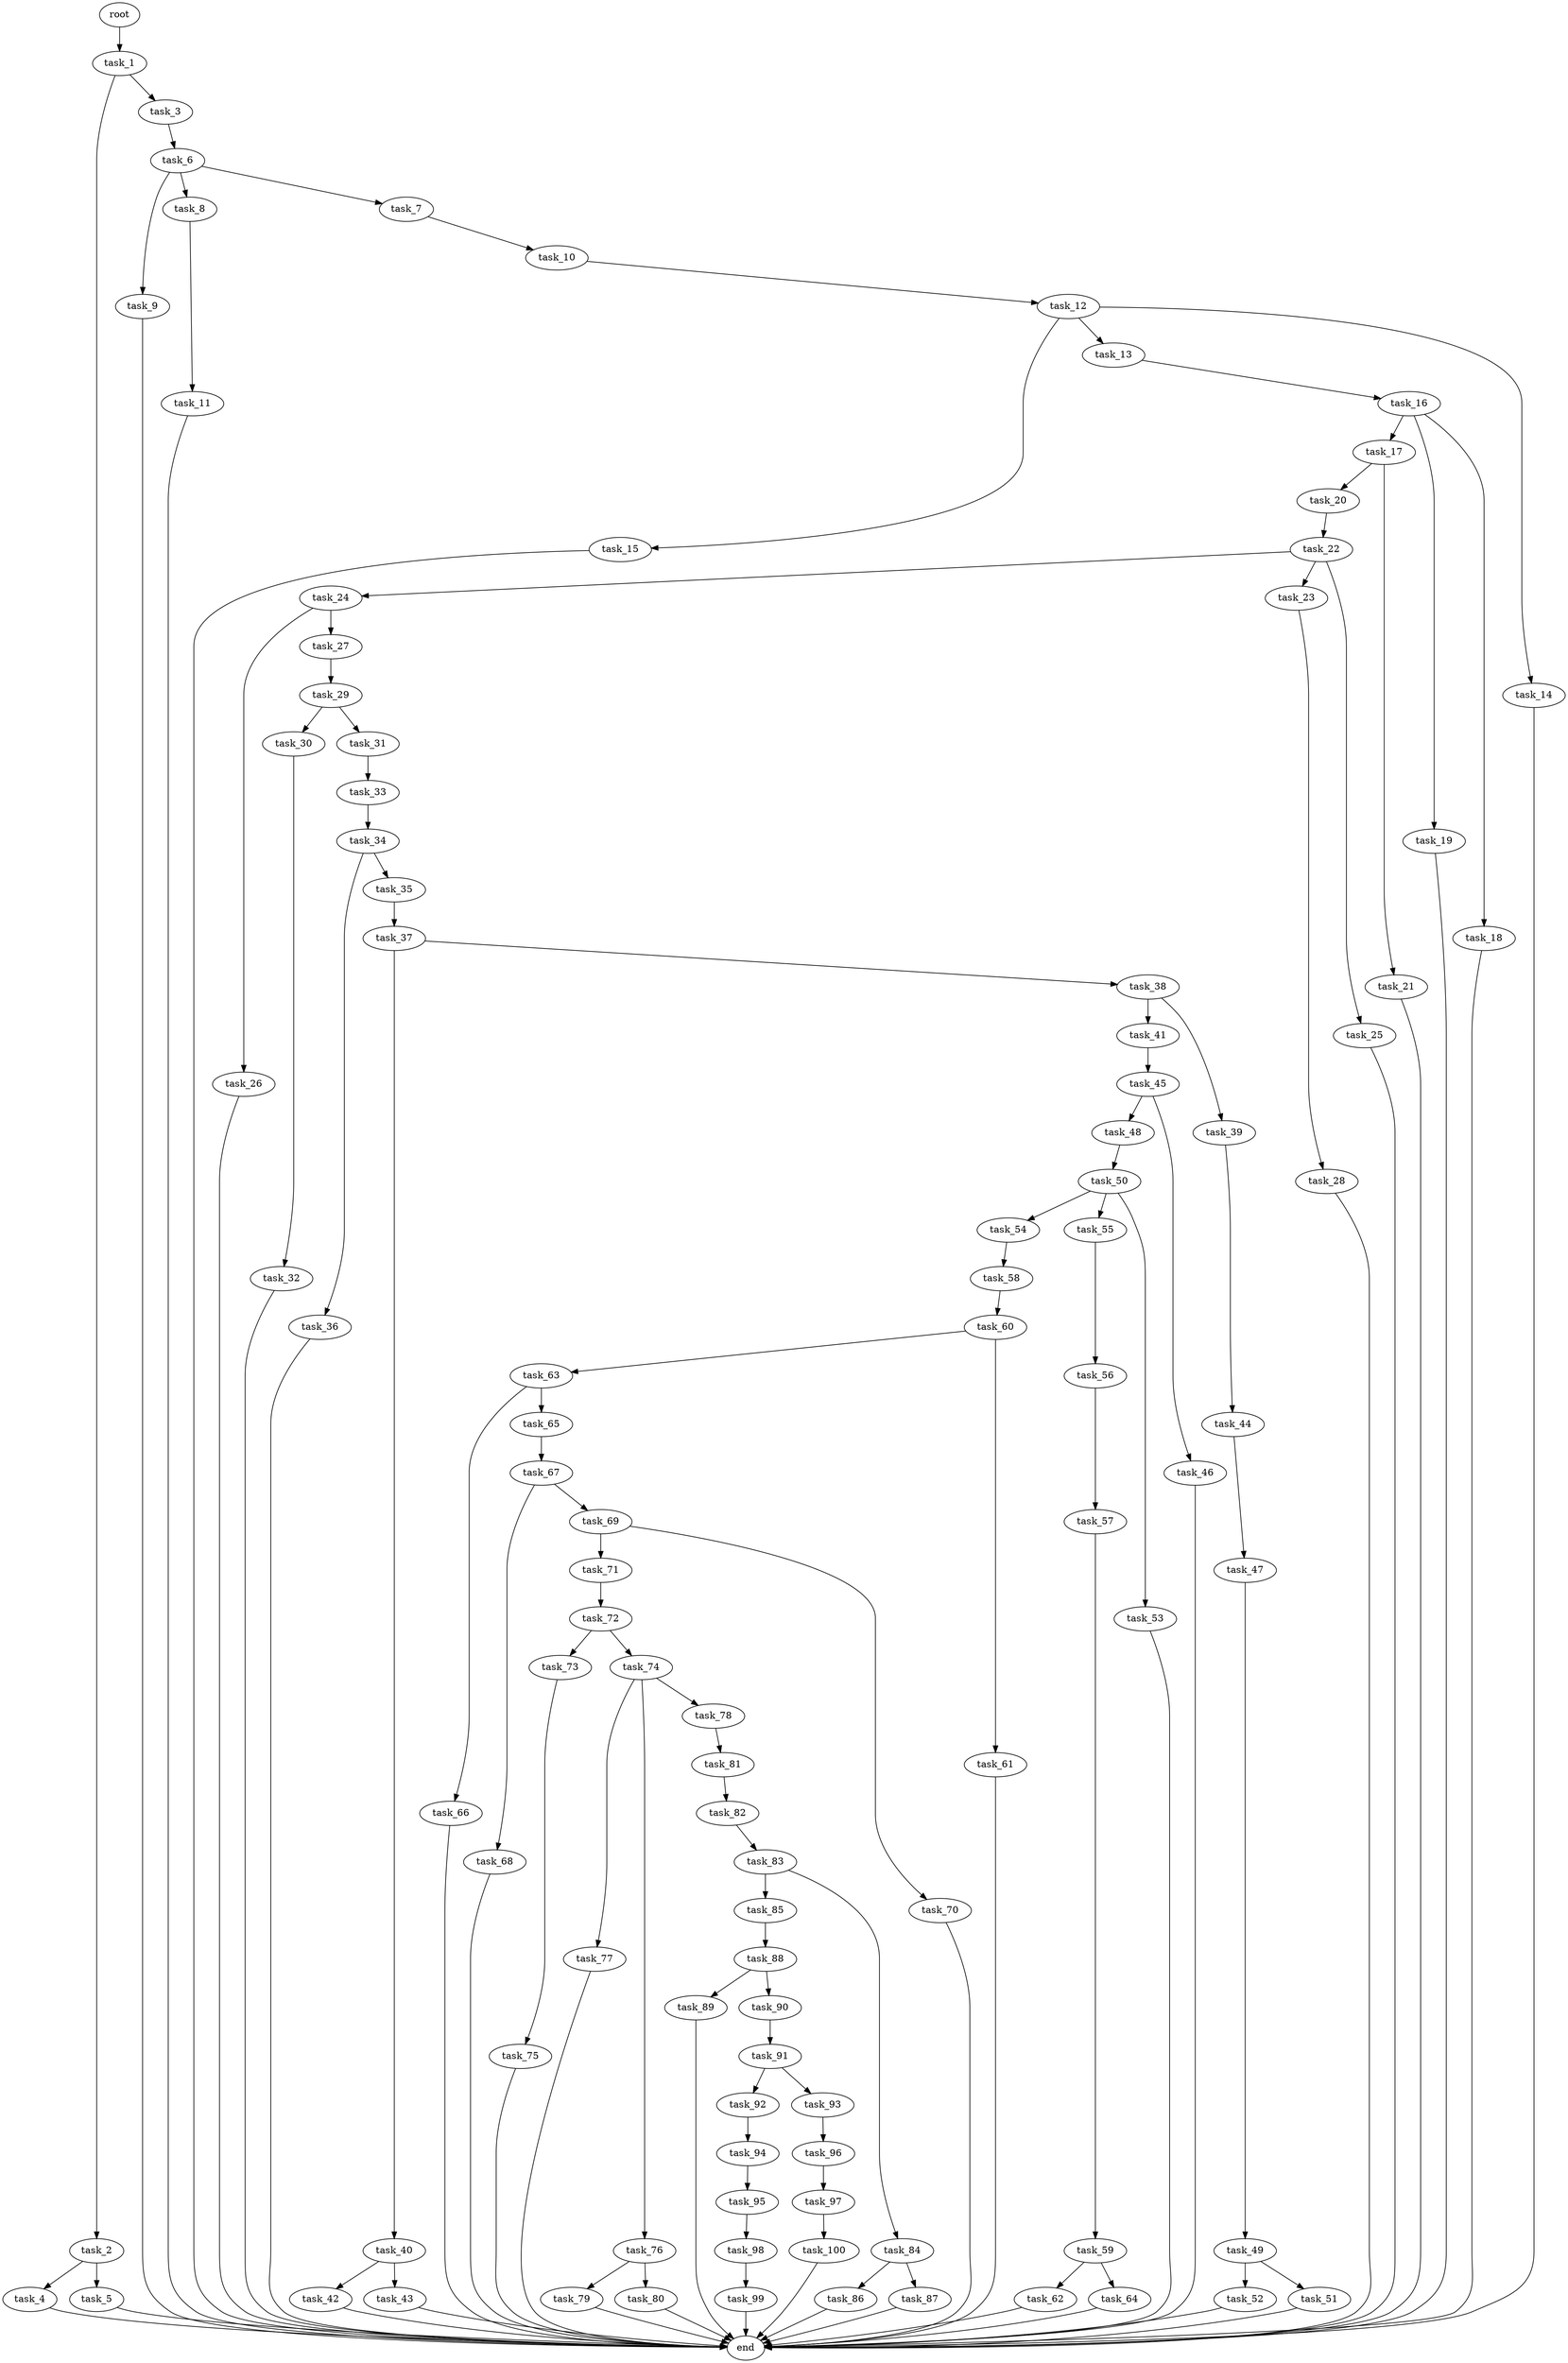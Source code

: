 digraph G {
  task_15 [size="5.486504e+11"];
  task_77 [size="8.115715e+11"];
  task_62 [size="9.723176e+11"];
  task_59 [size="5.227712e+11"];
  task_20 [size="6.917192e+11"];
  task_17 [size="8.778465e+11"];
  task_89 [size="5.619532e+11"];
  task_24 [size="1.832881e+11"];
  task_92 [size="6.792725e+11"];
  task_85 [size="7.530514e+11"];
  task_23 [size="3.643213e+11"];
  task_73 [size="7.166211e+11"];
  task_63 [size="9.703782e+11"];
  task_45 [size="5.982472e+11"];
  task_11 [size="2.325410e+11"];
  task_13 [size="7.736733e+11"];
  task_54 [size="7.558608e+11"];
  task_58 [size="4.257410e+11"];
  task_55 [size="6.112492e+11"];
  task_60 [size="7.571455e+11"];
  task_61 [size="2.598744e+10"];
  task_56 [size="7.423514e+11"];
  task_16 [size="6.909467e+11"];
  task_30 [size="4.582984e+11"];
  task_76 [size="5.520755e+11"];
  task_74 [size="9.496466e+11"];
  task_47 [size="2.037135e+11"];
  task_81 [size="9.577190e+11"];
  task_34 [size="4.409413e+11"];
  task_25 [size="1.732395e+11"];
  task_44 [size="3.044225e+11"];
  task_67 [size="5.666015e+11"];
  task_29 [size="2.395911e+11"];
  end [size="0.000000e+00"];
  task_66 [size="1.970394e+11"];
  task_2 [size="6.945881e+11"];
  task_4 [size="5.369672e+11"];
  task_86 [size="3.415330e+11"];
  task_64 [size="5.826870e+11"];
  task_36 [size="5.782914e+11"];
  task_71 [size="5.214386e+11"];
  task_94 [size="1.240161e+11"];
  task_95 [size="5.028228e+11"];
  task_96 [size="9.418641e+11"];
  task_48 [size="6.220578e+11"];
  task_53 [size="9.787490e+11"];
  task_5 [size="2.662329e+11"];
  task_79 [size="1.450907e+11"];
  task_52 [size="5.836604e+11"];
  task_31 [size="8.142067e+11"];
  task_1 [size="6.772849e+11"];
  task_82 [size="6.997776e+11"];
  task_19 [size="8.319571e+10"];
  task_40 [size="9.781784e+11"];
  task_57 [size="3.998682e+11"];
  task_83 [size="6.356847e+11"];
  task_6 [size="1.952114e+11"];
  task_80 [size="7.528179e+11"];
  task_22 [size="2.926624e+11"];
  task_99 [size="4.389393e+11"];
  task_100 [size="3.835793e+11"];
  task_84 [size="7.335506e+11"];
  task_90 [size="2.921237e+10"];
  task_49 [size="4.423929e+11"];
  task_3 [size="6.999955e+10"];
  task_14 [size="8.745600e+10"];
  task_18 [size="2.456769e+11"];
  task_42 [size="4.417753e+11"];
  task_10 [size="8.685556e+11"];
  task_70 [size="7.577691e+11"];
  task_78 [size="7.904797e+11"];
  task_50 [size="7.363128e+11"];
  task_21 [size="6.403066e+11"];
  task_32 [size="9.764032e+10"];
  task_51 [size="6.657075e+11"];
  task_46 [size="4.842946e+11"];
  task_12 [size="5.892126e+11"];
  task_9 [size="6.697153e+11"];
  task_93 [size="6.695345e+11"];
  task_43 [size="7.157247e+11"];
  task_26 [size="6.855548e+11"];
  task_41 [size="7.002686e+11"];
  task_27 [size="4.302681e+11"];
  task_68 [size="7.910820e+11"];
  task_65 [size="6.991682e+11"];
  task_39 [size="8.533895e+11"];
  task_38 [size="9.082730e+11"];
  task_72 [size="8.251640e+11"];
  task_98 [size="2.533168e+10"];
  task_28 [size="2.785021e+11"];
  task_69 [size="3.550705e+11"];
  task_88 [size="6.355989e+11"];
  task_91 [size="8.681211e+11"];
  task_8 [size="8.602315e+11"];
  task_75 [size="6.679661e+11"];
  task_33 [size="9.157528e+11"];
  root [size="0.000000e+00"];
  task_7 [size="6.481051e+11"];
  task_87 [size="5.858704e+10"];
  task_35 [size="1.552958e+11"];
  task_97 [size="3.996312e+11"];
  task_37 [size="6.033396e+11"];

  task_15 -> end [size="1.000000e-12"];
  task_77 -> end [size="1.000000e-12"];
  task_62 -> end [size="1.000000e-12"];
  task_59 -> task_64 [size="5.826870e+08"];
  task_59 -> task_62 [size="9.723176e+08"];
  task_20 -> task_22 [size="2.926624e+08"];
  task_17 -> task_20 [size="6.917192e+08"];
  task_17 -> task_21 [size="6.403066e+08"];
  task_89 -> end [size="1.000000e-12"];
  task_24 -> task_27 [size="4.302681e+08"];
  task_24 -> task_26 [size="6.855548e+08"];
  task_92 -> task_94 [size="1.240161e+08"];
  task_85 -> task_88 [size="6.355989e+08"];
  task_23 -> task_28 [size="2.785021e+08"];
  task_73 -> task_75 [size="6.679661e+08"];
  task_63 -> task_65 [size="6.991682e+08"];
  task_63 -> task_66 [size="1.970394e+08"];
  task_45 -> task_46 [size="4.842946e+08"];
  task_45 -> task_48 [size="6.220578e+08"];
  task_11 -> end [size="1.000000e-12"];
  task_13 -> task_16 [size="6.909467e+08"];
  task_54 -> task_58 [size="4.257410e+08"];
  task_58 -> task_60 [size="7.571455e+08"];
  task_55 -> task_56 [size="7.423514e+08"];
  task_60 -> task_61 [size="2.598744e+07"];
  task_60 -> task_63 [size="9.703782e+08"];
  task_61 -> end [size="1.000000e-12"];
  task_56 -> task_57 [size="3.998682e+08"];
  task_16 -> task_18 [size="2.456769e+08"];
  task_16 -> task_19 [size="8.319571e+07"];
  task_16 -> task_17 [size="8.778465e+08"];
  task_30 -> task_32 [size="9.764032e+07"];
  task_76 -> task_79 [size="1.450907e+08"];
  task_76 -> task_80 [size="7.528179e+08"];
  task_74 -> task_78 [size="7.904797e+08"];
  task_74 -> task_77 [size="8.115715e+08"];
  task_74 -> task_76 [size="5.520755e+08"];
  task_47 -> task_49 [size="4.423929e+08"];
  task_81 -> task_82 [size="6.997776e+08"];
  task_34 -> task_35 [size="1.552958e+08"];
  task_34 -> task_36 [size="5.782914e+08"];
  task_25 -> end [size="1.000000e-12"];
  task_44 -> task_47 [size="2.037135e+08"];
  task_67 -> task_69 [size="3.550705e+08"];
  task_67 -> task_68 [size="7.910820e+08"];
  task_29 -> task_30 [size="4.582984e+08"];
  task_29 -> task_31 [size="8.142067e+08"];
  task_66 -> end [size="1.000000e-12"];
  task_2 -> task_4 [size="5.369672e+08"];
  task_2 -> task_5 [size="2.662329e+08"];
  task_4 -> end [size="1.000000e-12"];
  task_86 -> end [size="1.000000e-12"];
  task_64 -> end [size="1.000000e-12"];
  task_36 -> end [size="1.000000e-12"];
  task_71 -> task_72 [size="8.251640e+08"];
  task_94 -> task_95 [size="5.028228e+08"];
  task_95 -> task_98 [size="2.533168e+07"];
  task_96 -> task_97 [size="3.996312e+08"];
  task_48 -> task_50 [size="7.363128e+08"];
  task_53 -> end [size="1.000000e-12"];
  task_5 -> end [size="1.000000e-12"];
  task_79 -> end [size="1.000000e-12"];
  task_52 -> end [size="1.000000e-12"];
  task_31 -> task_33 [size="9.157528e+08"];
  task_1 -> task_2 [size="6.945881e+08"];
  task_1 -> task_3 [size="6.999955e+07"];
  task_82 -> task_83 [size="6.356847e+08"];
  task_19 -> end [size="1.000000e-12"];
  task_40 -> task_43 [size="7.157247e+08"];
  task_40 -> task_42 [size="4.417753e+08"];
  task_57 -> task_59 [size="5.227712e+08"];
  task_83 -> task_85 [size="7.530514e+08"];
  task_83 -> task_84 [size="7.335506e+08"];
  task_6 -> task_9 [size="6.697153e+08"];
  task_6 -> task_7 [size="6.481051e+08"];
  task_6 -> task_8 [size="8.602315e+08"];
  task_80 -> end [size="1.000000e-12"];
  task_22 -> task_23 [size="3.643213e+08"];
  task_22 -> task_24 [size="1.832881e+08"];
  task_22 -> task_25 [size="1.732395e+08"];
  task_99 -> end [size="1.000000e-12"];
  task_100 -> end [size="1.000000e-12"];
  task_84 -> task_87 [size="5.858704e+07"];
  task_84 -> task_86 [size="3.415330e+08"];
  task_90 -> task_91 [size="8.681211e+08"];
  task_49 -> task_52 [size="5.836604e+08"];
  task_49 -> task_51 [size="6.657075e+08"];
  task_3 -> task_6 [size="1.952114e+08"];
  task_14 -> end [size="1.000000e-12"];
  task_18 -> end [size="1.000000e-12"];
  task_42 -> end [size="1.000000e-12"];
  task_10 -> task_12 [size="5.892126e+08"];
  task_70 -> end [size="1.000000e-12"];
  task_78 -> task_81 [size="9.577190e+08"];
  task_50 -> task_55 [size="6.112492e+08"];
  task_50 -> task_53 [size="9.787490e+08"];
  task_50 -> task_54 [size="7.558608e+08"];
  task_21 -> end [size="1.000000e-12"];
  task_32 -> end [size="1.000000e-12"];
  task_51 -> end [size="1.000000e-12"];
  task_46 -> end [size="1.000000e-12"];
  task_12 -> task_14 [size="8.745600e+07"];
  task_12 -> task_13 [size="7.736733e+08"];
  task_12 -> task_15 [size="5.486504e+08"];
  task_9 -> end [size="1.000000e-12"];
  task_93 -> task_96 [size="9.418641e+08"];
  task_43 -> end [size="1.000000e-12"];
  task_26 -> end [size="1.000000e-12"];
  task_41 -> task_45 [size="5.982472e+08"];
  task_27 -> task_29 [size="2.395911e+08"];
  task_68 -> end [size="1.000000e-12"];
  task_65 -> task_67 [size="5.666015e+08"];
  task_39 -> task_44 [size="3.044225e+08"];
  task_38 -> task_41 [size="7.002686e+08"];
  task_38 -> task_39 [size="8.533895e+08"];
  task_72 -> task_73 [size="7.166211e+08"];
  task_72 -> task_74 [size="9.496466e+08"];
  task_98 -> task_99 [size="4.389393e+08"];
  task_28 -> end [size="1.000000e-12"];
  task_69 -> task_70 [size="7.577691e+08"];
  task_69 -> task_71 [size="5.214386e+08"];
  task_88 -> task_89 [size="5.619532e+08"];
  task_88 -> task_90 [size="2.921237e+07"];
  task_91 -> task_92 [size="6.792725e+08"];
  task_91 -> task_93 [size="6.695345e+08"];
  task_8 -> task_11 [size="2.325410e+08"];
  task_75 -> end [size="1.000000e-12"];
  task_33 -> task_34 [size="4.409413e+08"];
  root -> task_1 [size="1.000000e-12"];
  task_7 -> task_10 [size="8.685556e+08"];
  task_87 -> end [size="1.000000e-12"];
  task_35 -> task_37 [size="6.033396e+08"];
  task_97 -> task_100 [size="3.835793e+08"];
  task_37 -> task_38 [size="9.082730e+08"];
  task_37 -> task_40 [size="9.781784e+08"];
}
